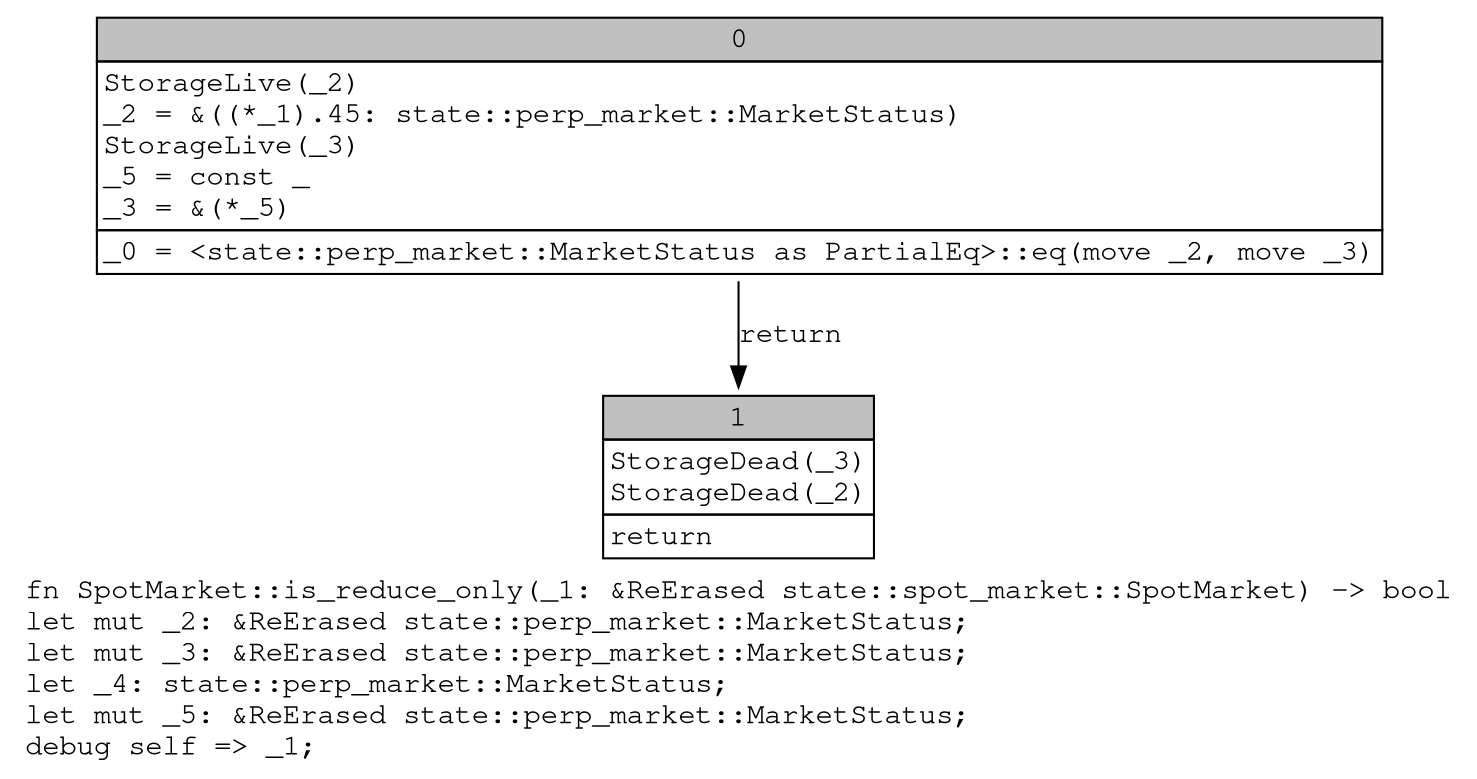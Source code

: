 digraph Mir_0_4074 {
    graph [fontname="Courier, monospace"];
    node [fontname="Courier, monospace"];
    edge [fontname="Courier, monospace"];
    label=<fn SpotMarket::is_reduce_only(_1: &amp;ReErased state::spot_market::SpotMarket) -&gt; bool<br align="left"/>let mut _2: &amp;ReErased state::perp_market::MarketStatus;<br align="left"/>let mut _3: &amp;ReErased state::perp_market::MarketStatus;<br align="left"/>let _4: state::perp_market::MarketStatus;<br align="left"/>let mut _5: &amp;ReErased state::perp_market::MarketStatus;<br align="left"/>debug self =&gt; _1;<br align="left"/>>;
    bb0__0_4074 [shape="none", label=<<table border="0" cellborder="1" cellspacing="0"><tr><td bgcolor="gray" align="center" colspan="1">0</td></tr><tr><td align="left" balign="left">StorageLive(_2)<br/>_2 = &amp;((*_1).45: state::perp_market::MarketStatus)<br/>StorageLive(_3)<br/>_5 = const _<br/>_3 = &amp;(*_5)<br/></td></tr><tr><td align="left">_0 = &lt;state::perp_market::MarketStatus as PartialEq&gt;::eq(move _2, move _3)</td></tr></table>>];
    bb1__0_4074 [shape="none", label=<<table border="0" cellborder="1" cellspacing="0"><tr><td bgcolor="gray" align="center" colspan="1">1</td></tr><tr><td align="left" balign="left">StorageDead(_3)<br/>StorageDead(_2)<br/></td></tr><tr><td align="left">return</td></tr></table>>];
    bb0__0_4074 -> bb1__0_4074 [label="return"];
}
